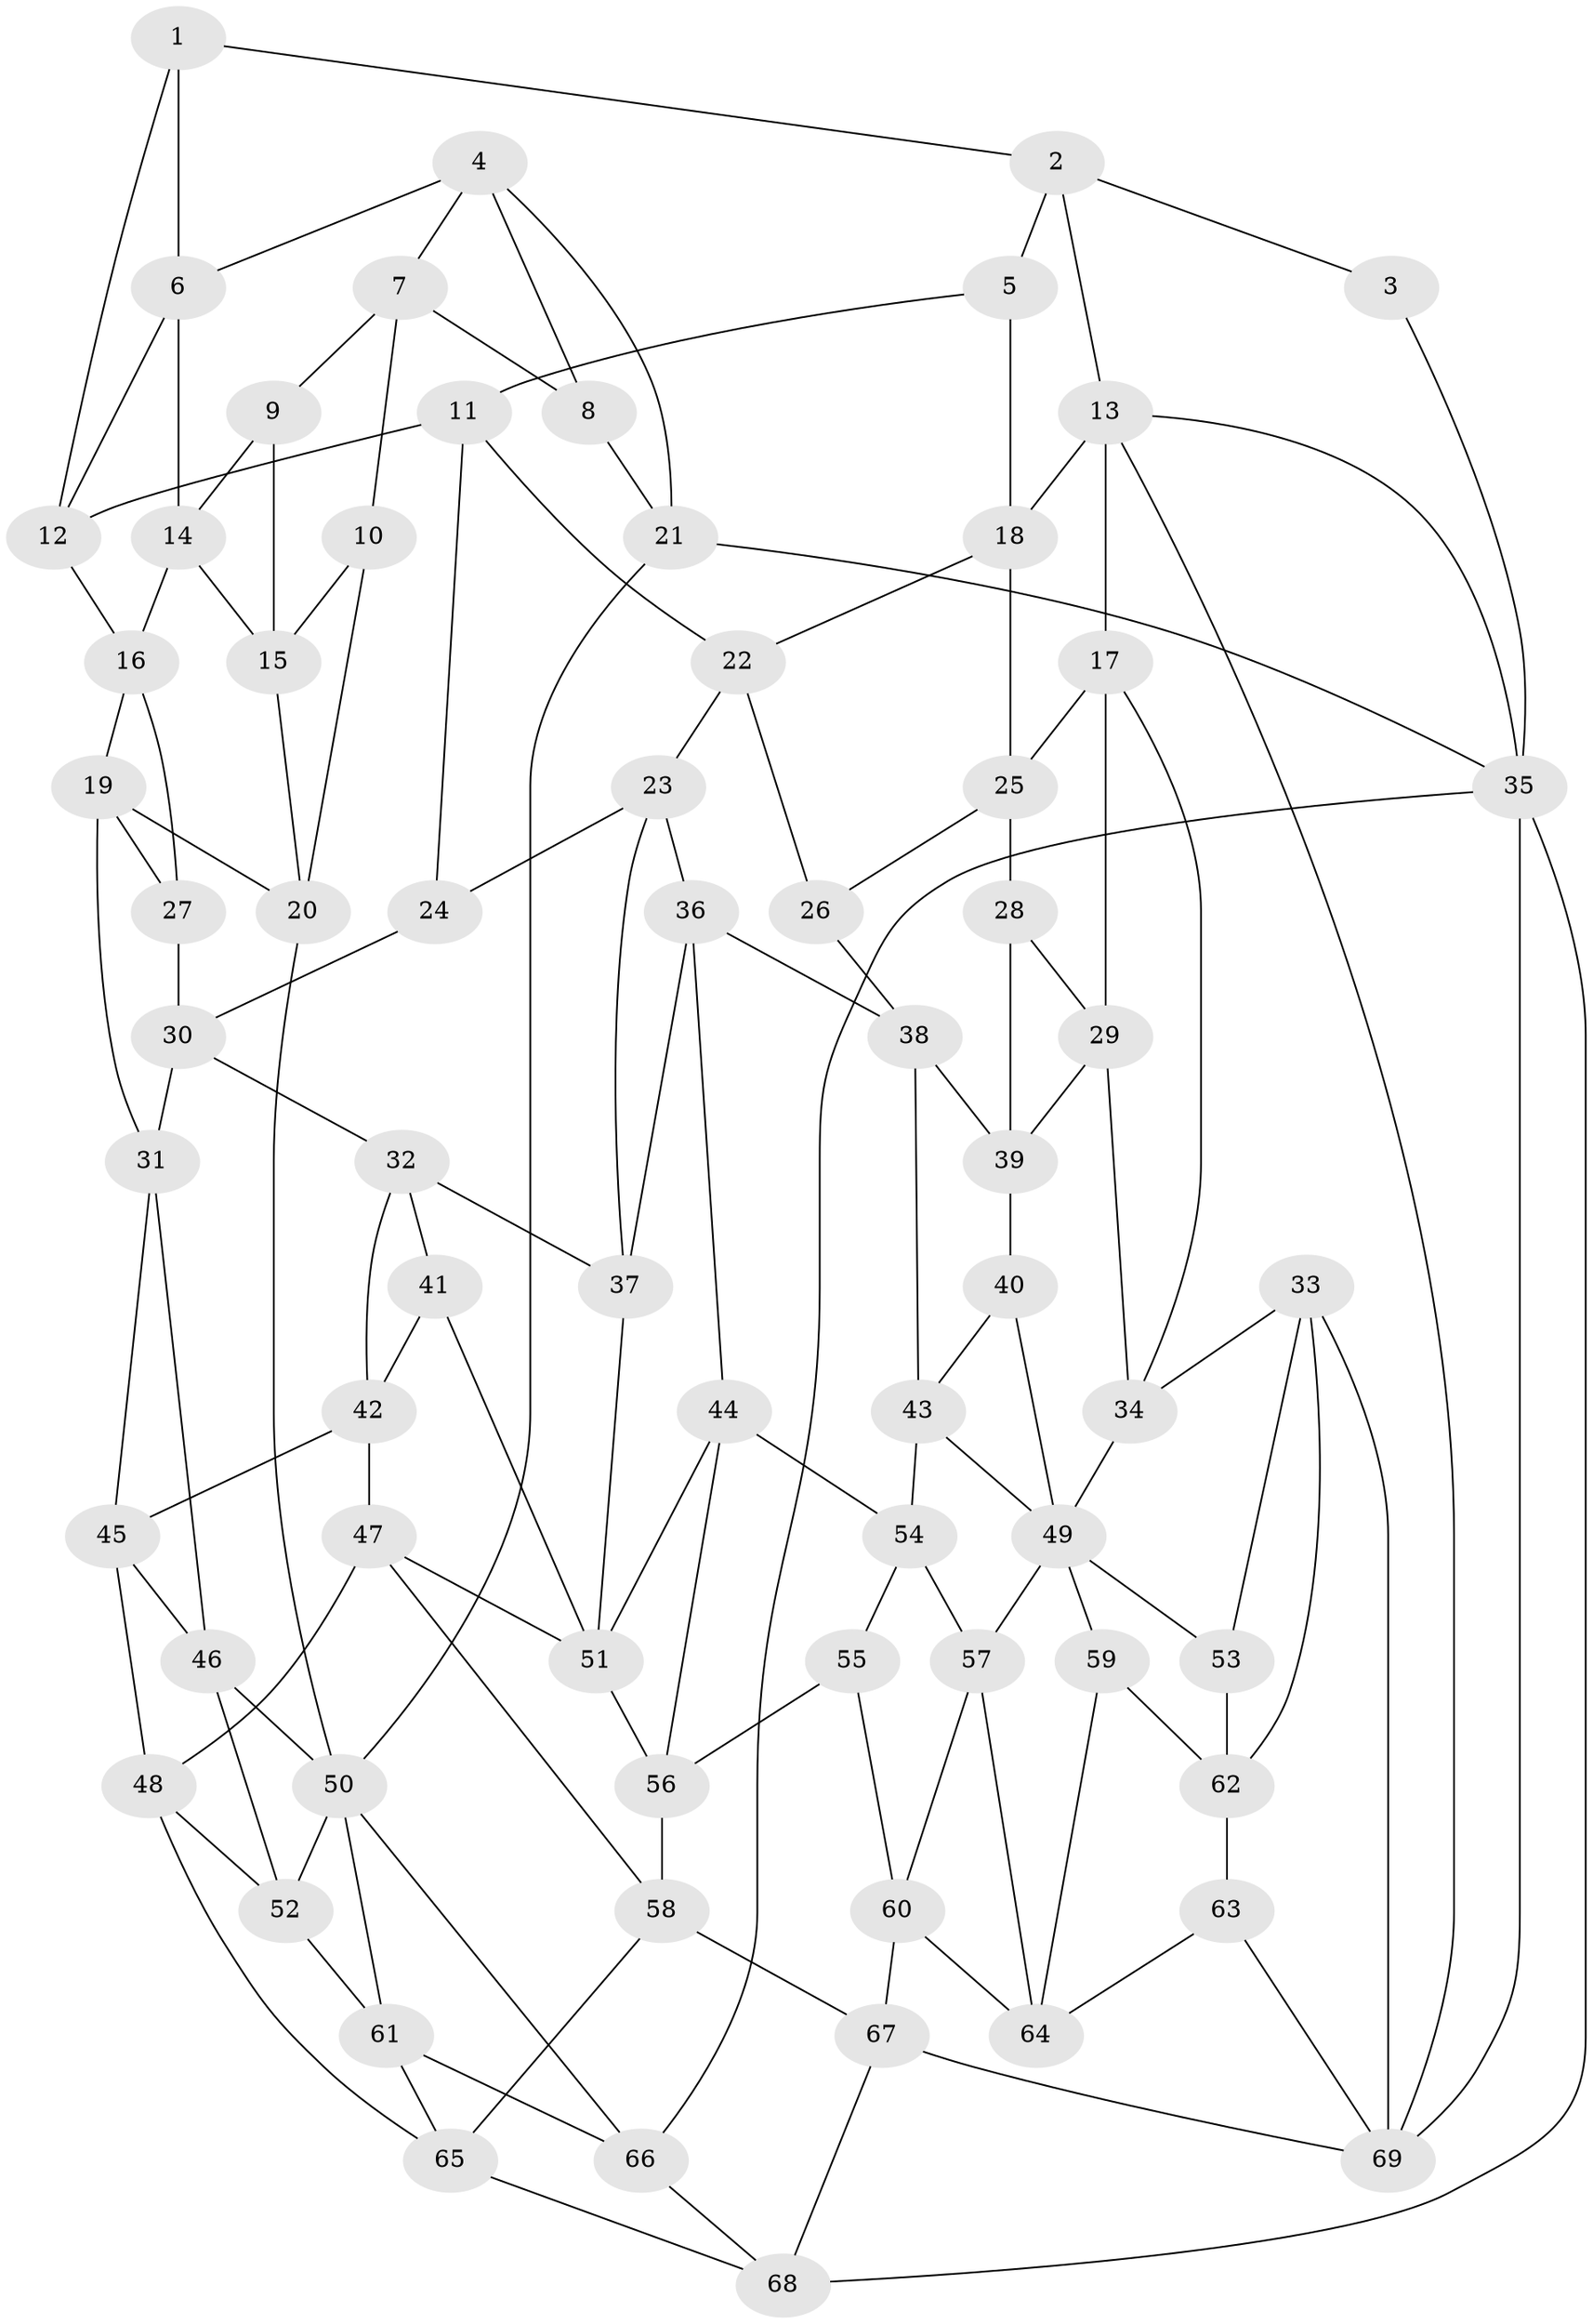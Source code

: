 // original degree distribution, {3: 0.014492753623188406, 5: 0.5507246376811594, 4: 0.2246376811594203, 6: 0.21014492753623187}
// Generated by graph-tools (version 1.1) at 2025/51/03/09/25 03:51:10]
// undirected, 69 vertices, 134 edges
graph export_dot {
graph [start="1"]
  node [color=gray90,style=filled];
  1;
  2;
  3;
  4;
  5;
  6;
  7;
  8;
  9;
  10;
  11;
  12;
  13;
  14;
  15;
  16;
  17;
  18;
  19;
  20;
  21;
  22;
  23;
  24;
  25;
  26;
  27;
  28;
  29;
  30;
  31;
  32;
  33;
  34;
  35;
  36;
  37;
  38;
  39;
  40;
  41;
  42;
  43;
  44;
  45;
  46;
  47;
  48;
  49;
  50;
  51;
  52;
  53;
  54;
  55;
  56;
  57;
  58;
  59;
  60;
  61;
  62;
  63;
  64;
  65;
  66;
  67;
  68;
  69;
  1 -- 2 [weight=1.0];
  1 -- 6 [weight=1.0];
  1 -- 12 [weight=1.0];
  2 -- 3 [weight=1.0];
  2 -- 5 [weight=1.0];
  2 -- 13 [weight=1.0];
  3 -- 35 [weight=1.0];
  4 -- 6 [weight=1.0];
  4 -- 7 [weight=1.0];
  4 -- 8 [weight=1.0];
  4 -- 21 [weight=1.0];
  5 -- 11 [weight=1.0];
  5 -- 18 [weight=1.0];
  6 -- 12 [weight=1.0];
  6 -- 14 [weight=1.0];
  7 -- 8 [weight=1.0];
  7 -- 9 [weight=1.0];
  7 -- 10 [weight=1.0];
  8 -- 21 [weight=1.0];
  9 -- 14 [weight=1.0];
  9 -- 15 [weight=1.0];
  10 -- 15 [weight=1.0];
  10 -- 20 [weight=1.0];
  11 -- 12 [weight=1.0];
  11 -- 22 [weight=1.0];
  11 -- 24 [weight=1.0];
  12 -- 16 [weight=1.0];
  13 -- 17 [weight=1.0];
  13 -- 18 [weight=1.0];
  13 -- 35 [weight=1.0];
  13 -- 69 [weight=1.0];
  14 -- 15 [weight=1.0];
  14 -- 16 [weight=1.0];
  15 -- 20 [weight=1.0];
  16 -- 19 [weight=1.0];
  16 -- 27 [weight=1.0];
  17 -- 25 [weight=1.0];
  17 -- 29 [weight=1.0];
  17 -- 34 [weight=1.0];
  18 -- 22 [weight=1.0];
  18 -- 25 [weight=1.0];
  19 -- 20 [weight=1.0];
  19 -- 27 [weight=1.0];
  19 -- 31 [weight=1.0];
  20 -- 50 [weight=1.0];
  21 -- 35 [weight=1.0];
  21 -- 50 [weight=1.0];
  22 -- 23 [weight=1.0];
  22 -- 26 [weight=1.0];
  23 -- 24 [weight=1.0];
  23 -- 36 [weight=1.0];
  23 -- 37 [weight=1.0];
  24 -- 30 [weight=1.0];
  25 -- 26 [weight=1.0];
  25 -- 28 [weight=1.0];
  26 -- 38 [weight=1.0];
  27 -- 30 [weight=1.0];
  28 -- 29 [weight=1.0];
  28 -- 39 [weight=1.0];
  29 -- 34 [weight=1.0];
  29 -- 39 [weight=1.0];
  30 -- 31 [weight=1.0];
  30 -- 32 [weight=1.0];
  31 -- 45 [weight=1.0];
  31 -- 46 [weight=1.0];
  32 -- 37 [weight=1.0];
  32 -- 41 [weight=1.0];
  32 -- 42 [weight=1.0];
  33 -- 34 [weight=1.0];
  33 -- 53 [weight=1.0];
  33 -- 62 [weight=1.0];
  33 -- 69 [weight=1.0];
  34 -- 49 [weight=1.0];
  35 -- 66 [weight=1.0];
  35 -- 68 [weight=1.0];
  35 -- 69 [weight=1.0];
  36 -- 37 [weight=1.0];
  36 -- 38 [weight=1.0];
  36 -- 44 [weight=1.0];
  37 -- 51 [weight=1.0];
  38 -- 39 [weight=1.0];
  38 -- 43 [weight=1.0];
  39 -- 40 [weight=1.0];
  40 -- 43 [weight=1.0];
  40 -- 49 [weight=1.0];
  41 -- 42 [weight=1.0];
  41 -- 51 [weight=2.0];
  42 -- 45 [weight=1.0];
  42 -- 47 [weight=1.0];
  43 -- 49 [weight=1.0];
  43 -- 54 [weight=1.0];
  44 -- 51 [weight=1.0];
  44 -- 54 [weight=1.0];
  44 -- 56 [weight=1.0];
  45 -- 46 [weight=1.0];
  45 -- 48 [weight=1.0];
  46 -- 50 [weight=1.0];
  46 -- 52 [weight=1.0];
  47 -- 48 [weight=1.0];
  47 -- 51 [weight=1.0];
  47 -- 58 [weight=1.0];
  48 -- 52 [weight=1.0];
  48 -- 65 [weight=1.0];
  49 -- 53 [weight=1.0];
  49 -- 57 [weight=1.0];
  49 -- 59 [weight=1.0];
  50 -- 52 [weight=1.0];
  50 -- 61 [weight=1.0];
  50 -- 66 [weight=1.0];
  51 -- 56 [weight=1.0];
  52 -- 61 [weight=1.0];
  53 -- 62 [weight=1.0];
  54 -- 55 [weight=1.0];
  54 -- 57 [weight=1.0];
  55 -- 56 [weight=1.0];
  55 -- 60 [weight=1.0];
  56 -- 58 [weight=1.0];
  57 -- 60 [weight=1.0];
  57 -- 64 [weight=1.0];
  58 -- 65 [weight=1.0];
  58 -- 67 [weight=1.0];
  59 -- 62 [weight=1.0];
  59 -- 64 [weight=1.0];
  60 -- 64 [weight=1.0];
  60 -- 67 [weight=1.0];
  61 -- 65 [weight=1.0];
  61 -- 66 [weight=1.0];
  62 -- 63 [weight=1.0];
  63 -- 64 [weight=1.0];
  63 -- 69 [weight=1.0];
  65 -- 68 [weight=1.0];
  66 -- 68 [weight=1.0];
  67 -- 68 [weight=1.0];
  67 -- 69 [weight=1.0];
}
